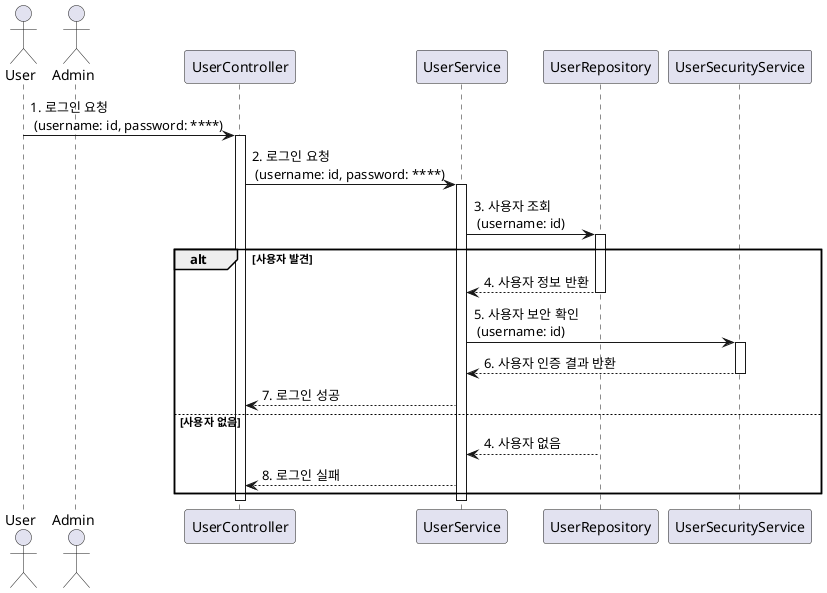 @startuml

actor User
actor Admin
participant "UserController" as UserController
participant "UserService" as UserService
participant "UserRepository" as UserRepository
participant "UserSecurityService" as UserSecurityService

User -> UserController: 1. 로그인 요청\n (username: id, password: ****)
activate UserController
UserController -> UserService: 2. 로그인 요청\n (username: id, password: ****)
activate UserService
UserService -> UserRepository: 3. 사용자 조회\n (username: id)
activate UserRepository
alt 사용자 발견
    UserRepository --> UserService: 4. 사용자 정보 반환
    deactivate UserRepository
    UserService -> UserSecurityService: 5. 사용자 보안 확인\n (username: id)
    activate UserSecurityService
    UserSecurityService --> UserService: 6. 사용자 인증 결과 반환
    deactivate UserSecurityService
    UserService --> UserController: 7. 로그인 성공
else 사용자 없음
    UserRepository --> UserService: 4. 사용자 없음
    deactivate UserRepository
    UserService --> UserController: 8. 로그인 실패
end
deactivate UserService
deactivate UserController

@enduml

